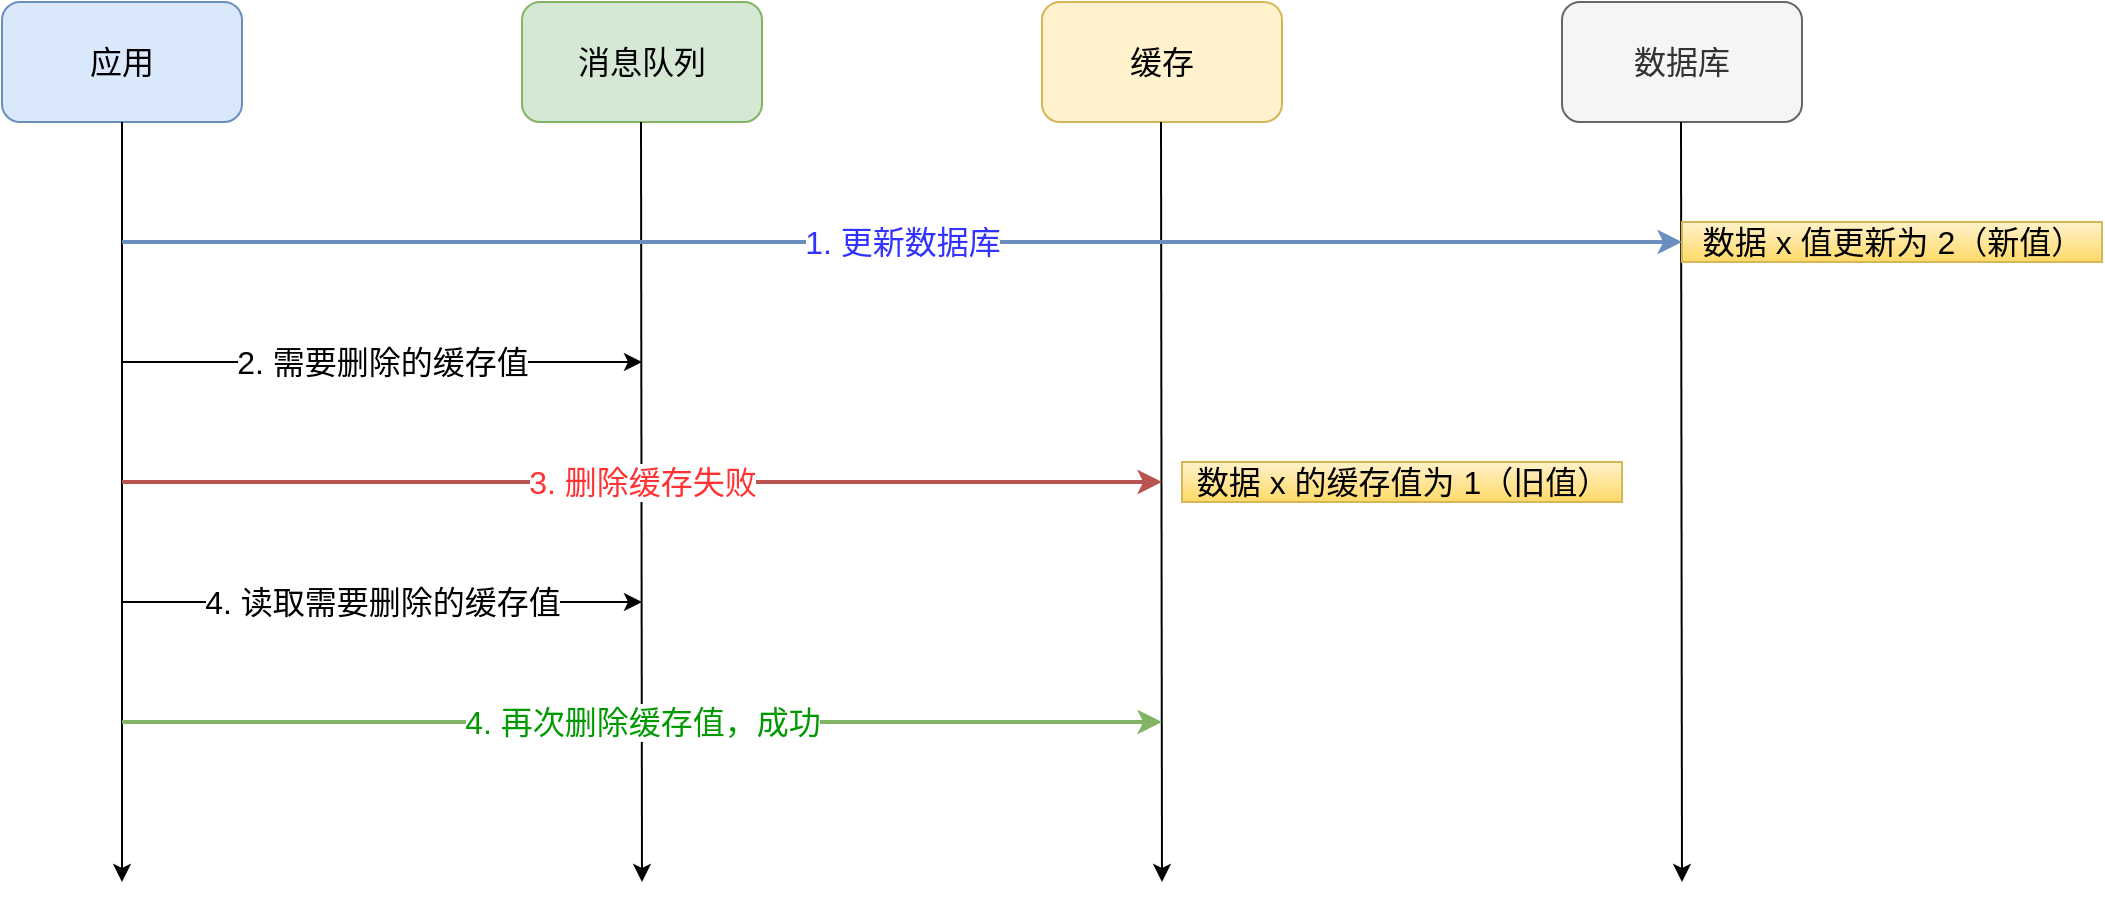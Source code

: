 <mxfile version="15.2.9" type="github">
  <diagram id="mfwRfO4l2Dg7BKEX1FC2" name="第 1 页">
    <mxGraphModel dx="946" dy="529" grid="1" gridSize="10" guides="1" tooltips="1" connect="1" arrows="1" fold="1" page="1" pageScale="1" pageWidth="827" pageHeight="1169" math="0" shadow="0">
      <root>
        <mxCell id="0" />
        <mxCell id="1" parent="0" />
        <mxCell id="c1I_QjA0BRj6-pN0AAxI-1" value="应用" style="rounded=1;whiteSpace=wrap;html=1;fontSize=16;fillColor=#dae8fc;strokeColor=#6c8ebf;" vertex="1" parent="1">
          <mxGeometry x="160" y="120" width="120" height="60" as="geometry" />
        </mxCell>
        <mxCell id="c1I_QjA0BRj6-pN0AAxI-2" value="消息队列" style="rounded=1;whiteSpace=wrap;html=1;fontSize=16;fillColor=#d5e8d4;strokeColor=#82b366;" vertex="1" parent="1">
          <mxGeometry x="420" y="120" width="120" height="60" as="geometry" />
        </mxCell>
        <mxCell id="c1I_QjA0BRj6-pN0AAxI-3" value="缓存" style="rounded=1;whiteSpace=wrap;html=1;fontSize=16;fillColor=#fff2cc;strokeColor=#d6b656;" vertex="1" parent="1">
          <mxGeometry x="680" y="120" width="120" height="60" as="geometry" />
        </mxCell>
        <mxCell id="c1I_QjA0BRj6-pN0AAxI-4" value="数据库" style="rounded=1;whiteSpace=wrap;html=1;fontSize=16;fillColor=#f5f5f5;strokeColor=#666666;fontColor=#333333;" vertex="1" parent="1">
          <mxGeometry x="940" y="120" width="120" height="60" as="geometry" />
        </mxCell>
        <mxCell id="c1I_QjA0BRj6-pN0AAxI-5" value="" style="endArrow=classic;html=1;fontSize=16;exitX=0.5;exitY=1;exitDx=0;exitDy=0;" edge="1" parent="1" source="c1I_QjA0BRj6-pN0AAxI-1">
          <mxGeometry width="50" height="50" relative="1" as="geometry">
            <mxPoint x="230" y="270" as="sourcePoint" />
            <mxPoint x="220" y="560" as="targetPoint" />
          </mxGeometry>
        </mxCell>
        <mxCell id="c1I_QjA0BRj6-pN0AAxI-6" value="" style="endArrow=classic;html=1;fontSize=16;exitX=0.5;exitY=1;exitDx=0;exitDy=0;" edge="1" parent="1">
          <mxGeometry width="50" height="50" relative="1" as="geometry">
            <mxPoint x="479.5" y="180" as="sourcePoint" />
            <mxPoint x="480" y="560" as="targetPoint" />
          </mxGeometry>
        </mxCell>
        <mxCell id="c1I_QjA0BRj6-pN0AAxI-7" value="" style="endArrow=classic;html=1;fontSize=16;exitX=0.5;exitY=1;exitDx=0;exitDy=0;" edge="1" parent="1">
          <mxGeometry width="50" height="50" relative="1" as="geometry">
            <mxPoint x="739.5" y="180" as="sourcePoint" />
            <mxPoint x="740" y="560" as="targetPoint" />
          </mxGeometry>
        </mxCell>
        <mxCell id="c1I_QjA0BRj6-pN0AAxI-8" value="" style="endArrow=classic;html=1;fontSize=16;exitX=0.5;exitY=1;exitDx=0;exitDy=0;" edge="1" parent="1">
          <mxGeometry width="50" height="50" relative="1" as="geometry">
            <mxPoint x="999.5" y="180" as="sourcePoint" />
            <mxPoint x="1000" y="560" as="targetPoint" />
          </mxGeometry>
        </mxCell>
        <mxCell id="c1I_QjA0BRj6-pN0AAxI-9" value="1. 更新数据库" style="endArrow=classic;html=1;fontSize=16;gradientColor=#7ea6e0;fillColor=#dae8fc;strokeColor=#6c8ebf;strokeWidth=2;fontColor=#3333FF;" edge="1" parent="1">
          <mxGeometry width="50" height="50" relative="1" as="geometry">
            <mxPoint x="220" y="240" as="sourcePoint" />
            <mxPoint x="1000" y="240" as="targetPoint" />
          </mxGeometry>
        </mxCell>
        <mxCell id="c1I_QjA0BRj6-pN0AAxI-10" value="2. 需要删除的缓存值" style="endArrow=classic;html=1;fontSize=16;" edge="1" parent="1">
          <mxGeometry width="50" height="50" relative="1" as="geometry">
            <mxPoint x="220" y="300" as="sourcePoint" />
            <mxPoint x="480" y="300" as="targetPoint" />
          </mxGeometry>
        </mxCell>
        <mxCell id="c1I_QjA0BRj6-pN0AAxI-11" value="3. 删除缓存失败" style="endArrow=classic;html=1;fontSize=16;gradientColor=#ea6b66;fillColor=#f8cecc;strokeColor=#b85450;strokeWidth=2;fontColor=#FF3333;" edge="1" parent="1">
          <mxGeometry width="50" height="50" relative="1" as="geometry">
            <mxPoint x="220" y="360" as="sourcePoint" />
            <mxPoint x="740" y="360" as="targetPoint" />
          </mxGeometry>
        </mxCell>
        <mxCell id="c1I_QjA0BRj6-pN0AAxI-12" value="4. 读取需要删除的缓存值" style="endArrow=classic;html=1;fontSize=16;" edge="1" parent="1">
          <mxGeometry width="50" height="50" relative="1" as="geometry">
            <mxPoint x="220" y="420" as="sourcePoint" />
            <mxPoint x="480" y="420" as="targetPoint" />
          </mxGeometry>
        </mxCell>
        <mxCell id="c1I_QjA0BRj6-pN0AAxI-13" value="4. 再次删除缓存值，成功" style="endArrow=classic;html=1;fontSize=16;gradientColor=#97d077;fillColor=#d5e8d4;strokeColor=#82b366;strokeWidth=2;fontColor=#009900;" edge="1" parent="1">
          <mxGeometry width="50" height="50" relative="1" as="geometry">
            <mxPoint x="220" y="480" as="sourcePoint" />
            <mxPoint x="740" y="480" as="targetPoint" />
          </mxGeometry>
        </mxCell>
        <mxCell id="c1I_QjA0BRj6-pN0AAxI-14" value="数据 x 值更新为 2（新值）" style="text;html=1;align=center;verticalAlign=middle;resizable=0;points=[];autosize=1;strokeColor=#d6b656;fillColor=#fff2cc;fontSize=16;gradientColor=#ffd966;" vertex="1" parent="1">
          <mxGeometry x="1000" y="230" width="210" height="20" as="geometry" />
        </mxCell>
        <mxCell id="c1I_QjA0BRj6-pN0AAxI-15" value="数据 x 的缓存值为 1（旧值）" style="text;html=1;align=center;verticalAlign=middle;resizable=0;points=[];autosize=1;strokeColor=#d6b656;fillColor=#fff2cc;fontSize=16;gradientColor=#ffd966;" vertex="1" parent="1">
          <mxGeometry x="750" y="350" width="220" height="20" as="geometry" />
        </mxCell>
      </root>
    </mxGraphModel>
  </diagram>
</mxfile>

